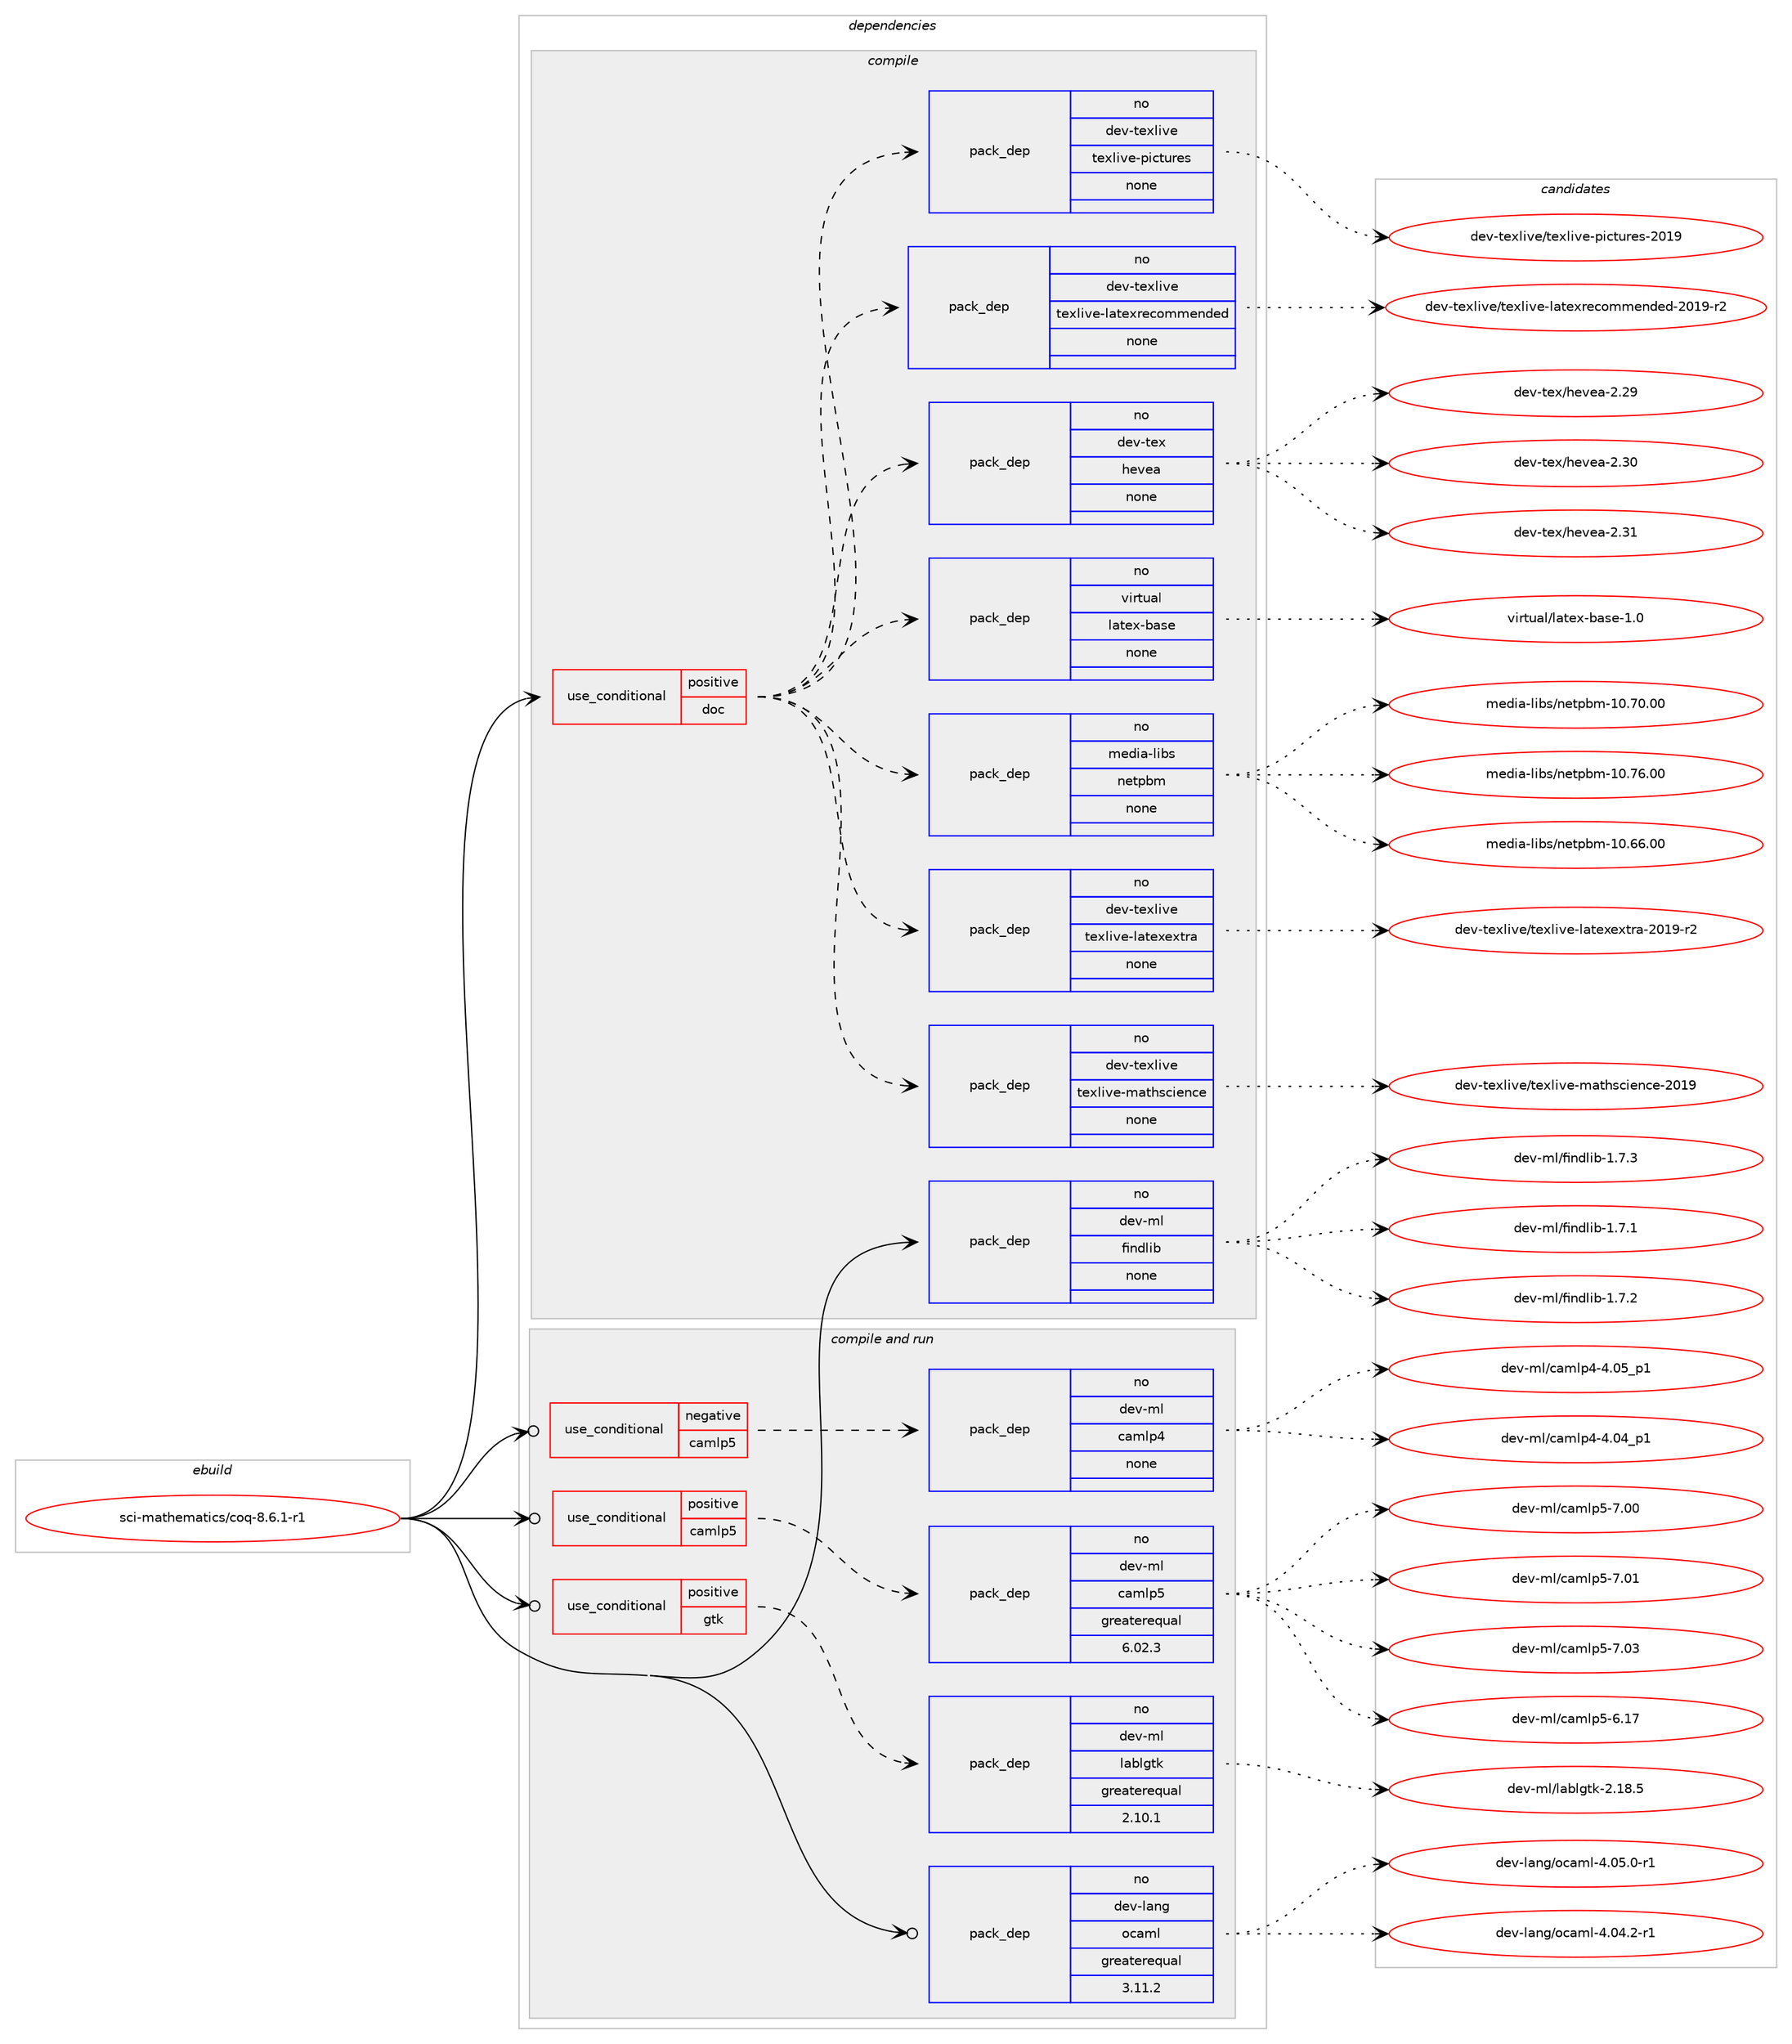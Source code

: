 digraph prolog {

# *************
# Graph options
# *************

newrank=true;
concentrate=true;
compound=true;
graph [rankdir=LR,fontname=Helvetica,fontsize=10,ranksep=1.5];#, ranksep=2.5, nodesep=0.2];
edge  [arrowhead=vee];
node  [fontname=Helvetica,fontsize=10];

# **********
# The ebuild
# **********

subgraph cluster_leftcol {
color=gray;
rank=same;
label=<<i>ebuild</i>>;
id [label="sci-mathematics/coq-8.6.1-r1", color=red, width=4, href="../sci-mathematics/coq-8.6.1-r1.svg"];
}

# ****************
# The dependencies
# ****************

subgraph cluster_midcol {
color=gray;
label=<<i>dependencies</i>>;
subgraph cluster_compile {
fillcolor="#eeeeee";
style=filled;
label=<<i>compile</i>>;
subgraph cond209012 {
dependency860958 [label=<<TABLE BORDER="0" CELLBORDER="1" CELLSPACING="0" CELLPADDING="4"><TR><TD ROWSPAN="3" CELLPADDING="10">use_conditional</TD></TR><TR><TD>positive</TD></TR><TR><TD>doc</TD></TR></TABLE>>, shape=none, color=red];
subgraph pack636734 {
dependency860959 [label=<<TABLE BORDER="0" CELLBORDER="1" CELLSPACING="0" CELLPADDING="4" WIDTH="220"><TR><TD ROWSPAN="6" CELLPADDING="30">pack_dep</TD></TR><TR><TD WIDTH="110">no</TD></TR><TR><TD>media-libs</TD></TR><TR><TD>netpbm</TD></TR><TR><TD>none</TD></TR><TR><TD></TD></TR></TABLE>>, shape=none, color=blue];
}
dependency860958:e -> dependency860959:w [weight=20,style="dashed",arrowhead="vee"];
subgraph pack636735 {
dependency860960 [label=<<TABLE BORDER="0" CELLBORDER="1" CELLSPACING="0" CELLPADDING="4" WIDTH="220"><TR><TD ROWSPAN="6" CELLPADDING="30">pack_dep</TD></TR><TR><TD WIDTH="110">no</TD></TR><TR><TD>virtual</TD></TR><TR><TD>latex-base</TD></TR><TR><TD>none</TD></TR><TR><TD></TD></TR></TABLE>>, shape=none, color=blue];
}
dependency860958:e -> dependency860960:w [weight=20,style="dashed",arrowhead="vee"];
subgraph pack636736 {
dependency860961 [label=<<TABLE BORDER="0" CELLBORDER="1" CELLSPACING="0" CELLPADDING="4" WIDTH="220"><TR><TD ROWSPAN="6" CELLPADDING="30">pack_dep</TD></TR><TR><TD WIDTH="110">no</TD></TR><TR><TD>dev-tex</TD></TR><TR><TD>hevea</TD></TR><TR><TD>none</TD></TR><TR><TD></TD></TR></TABLE>>, shape=none, color=blue];
}
dependency860958:e -> dependency860961:w [weight=20,style="dashed",arrowhead="vee"];
subgraph pack636737 {
dependency860962 [label=<<TABLE BORDER="0" CELLBORDER="1" CELLSPACING="0" CELLPADDING="4" WIDTH="220"><TR><TD ROWSPAN="6" CELLPADDING="30">pack_dep</TD></TR><TR><TD WIDTH="110">no</TD></TR><TR><TD>dev-texlive</TD></TR><TR><TD>texlive-latexrecommended</TD></TR><TR><TD>none</TD></TR><TR><TD></TD></TR></TABLE>>, shape=none, color=blue];
}
dependency860958:e -> dependency860962:w [weight=20,style="dashed",arrowhead="vee"];
subgraph pack636738 {
dependency860963 [label=<<TABLE BORDER="0" CELLBORDER="1" CELLSPACING="0" CELLPADDING="4" WIDTH="220"><TR><TD ROWSPAN="6" CELLPADDING="30">pack_dep</TD></TR><TR><TD WIDTH="110">no</TD></TR><TR><TD>dev-texlive</TD></TR><TR><TD>texlive-pictures</TD></TR><TR><TD>none</TD></TR><TR><TD></TD></TR></TABLE>>, shape=none, color=blue];
}
dependency860958:e -> dependency860963:w [weight=20,style="dashed",arrowhead="vee"];
subgraph pack636739 {
dependency860964 [label=<<TABLE BORDER="0" CELLBORDER="1" CELLSPACING="0" CELLPADDING="4" WIDTH="220"><TR><TD ROWSPAN="6" CELLPADDING="30">pack_dep</TD></TR><TR><TD WIDTH="110">no</TD></TR><TR><TD>dev-texlive</TD></TR><TR><TD>texlive-mathscience</TD></TR><TR><TD>none</TD></TR><TR><TD></TD></TR></TABLE>>, shape=none, color=blue];
}
dependency860958:e -> dependency860964:w [weight=20,style="dashed",arrowhead="vee"];
subgraph pack636740 {
dependency860965 [label=<<TABLE BORDER="0" CELLBORDER="1" CELLSPACING="0" CELLPADDING="4" WIDTH="220"><TR><TD ROWSPAN="6" CELLPADDING="30">pack_dep</TD></TR><TR><TD WIDTH="110">no</TD></TR><TR><TD>dev-texlive</TD></TR><TR><TD>texlive-latexextra</TD></TR><TR><TD>none</TD></TR><TR><TD></TD></TR></TABLE>>, shape=none, color=blue];
}
dependency860958:e -> dependency860965:w [weight=20,style="dashed",arrowhead="vee"];
}
id:e -> dependency860958:w [weight=20,style="solid",arrowhead="vee"];
subgraph pack636741 {
dependency860966 [label=<<TABLE BORDER="0" CELLBORDER="1" CELLSPACING="0" CELLPADDING="4" WIDTH="220"><TR><TD ROWSPAN="6" CELLPADDING="30">pack_dep</TD></TR><TR><TD WIDTH="110">no</TD></TR><TR><TD>dev-ml</TD></TR><TR><TD>findlib</TD></TR><TR><TD>none</TD></TR><TR><TD></TD></TR></TABLE>>, shape=none, color=blue];
}
id:e -> dependency860966:w [weight=20,style="solid",arrowhead="vee"];
}
subgraph cluster_compileandrun {
fillcolor="#eeeeee";
style=filled;
label=<<i>compile and run</i>>;
subgraph cond209013 {
dependency860967 [label=<<TABLE BORDER="0" CELLBORDER="1" CELLSPACING="0" CELLPADDING="4"><TR><TD ROWSPAN="3" CELLPADDING="10">use_conditional</TD></TR><TR><TD>negative</TD></TR><TR><TD>camlp5</TD></TR></TABLE>>, shape=none, color=red];
subgraph pack636742 {
dependency860968 [label=<<TABLE BORDER="0" CELLBORDER="1" CELLSPACING="0" CELLPADDING="4" WIDTH="220"><TR><TD ROWSPAN="6" CELLPADDING="30">pack_dep</TD></TR><TR><TD WIDTH="110">no</TD></TR><TR><TD>dev-ml</TD></TR><TR><TD>camlp4</TD></TR><TR><TD>none</TD></TR><TR><TD></TD></TR></TABLE>>, shape=none, color=blue];
}
dependency860967:e -> dependency860968:w [weight=20,style="dashed",arrowhead="vee"];
}
id:e -> dependency860967:w [weight=20,style="solid",arrowhead="odotvee"];
subgraph cond209014 {
dependency860969 [label=<<TABLE BORDER="0" CELLBORDER="1" CELLSPACING="0" CELLPADDING="4"><TR><TD ROWSPAN="3" CELLPADDING="10">use_conditional</TD></TR><TR><TD>positive</TD></TR><TR><TD>camlp5</TD></TR></TABLE>>, shape=none, color=red];
subgraph pack636743 {
dependency860970 [label=<<TABLE BORDER="0" CELLBORDER="1" CELLSPACING="0" CELLPADDING="4" WIDTH="220"><TR><TD ROWSPAN="6" CELLPADDING="30">pack_dep</TD></TR><TR><TD WIDTH="110">no</TD></TR><TR><TD>dev-ml</TD></TR><TR><TD>camlp5</TD></TR><TR><TD>greaterequal</TD></TR><TR><TD>6.02.3</TD></TR></TABLE>>, shape=none, color=blue];
}
dependency860969:e -> dependency860970:w [weight=20,style="dashed",arrowhead="vee"];
}
id:e -> dependency860969:w [weight=20,style="solid",arrowhead="odotvee"];
subgraph cond209015 {
dependency860971 [label=<<TABLE BORDER="0" CELLBORDER="1" CELLSPACING="0" CELLPADDING="4"><TR><TD ROWSPAN="3" CELLPADDING="10">use_conditional</TD></TR><TR><TD>positive</TD></TR><TR><TD>gtk</TD></TR></TABLE>>, shape=none, color=red];
subgraph pack636744 {
dependency860972 [label=<<TABLE BORDER="0" CELLBORDER="1" CELLSPACING="0" CELLPADDING="4" WIDTH="220"><TR><TD ROWSPAN="6" CELLPADDING="30">pack_dep</TD></TR><TR><TD WIDTH="110">no</TD></TR><TR><TD>dev-ml</TD></TR><TR><TD>lablgtk</TD></TR><TR><TD>greaterequal</TD></TR><TR><TD>2.10.1</TD></TR></TABLE>>, shape=none, color=blue];
}
dependency860971:e -> dependency860972:w [weight=20,style="dashed",arrowhead="vee"];
}
id:e -> dependency860971:w [weight=20,style="solid",arrowhead="odotvee"];
subgraph pack636745 {
dependency860973 [label=<<TABLE BORDER="0" CELLBORDER="1" CELLSPACING="0" CELLPADDING="4" WIDTH="220"><TR><TD ROWSPAN="6" CELLPADDING="30">pack_dep</TD></TR><TR><TD WIDTH="110">no</TD></TR><TR><TD>dev-lang</TD></TR><TR><TD>ocaml</TD></TR><TR><TD>greaterequal</TD></TR><TR><TD>3.11.2</TD></TR></TABLE>>, shape=none, color=blue];
}
id:e -> dependency860973:w [weight=20,style="solid",arrowhead="odotvee"];
}
subgraph cluster_run {
fillcolor="#eeeeee";
style=filled;
label=<<i>run</i>>;
}
}

# **************
# The candidates
# **************

subgraph cluster_choices {
rank=same;
color=gray;
label=<<i>candidates</i>>;

subgraph choice636734 {
color=black;
nodesep=1;
choice1091011001059745108105981154711010111611298109454948465454464848 [label="media-libs/netpbm-10.66.00", color=red, width=4,href="../media-libs/netpbm-10.66.00.svg"];
choice1091011001059745108105981154711010111611298109454948465548464848 [label="media-libs/netpbm-10.70.00", color=red, width=4,href="../media-libs/netpbm-10.70.00.svg"];
choice1091011001059745108105981154711010111611298109454948465554464848 [label="media-libs/netpbm-10.76.00", color=red, width=4,href="../media-libs/netpbm-10.76.00.svg"];
dependency860959:e -> choice1091011001059745108105981154711010111611298109454948465454464848:w [style=dotted,weight="100"];
dependency860959:e -> choice1091011001059745108105981154711010111611298109454948465548464848:w [style=dotted,weight="100"];
dependency860959:e -> choice1091011001059745108105981154711010111611298109454948465554464848:w [style=dotted,weight="100"];
}
subgraph choice636735 {
color=black;
nodesep=1;
choice11810511411611797108471089711610112045989711510145494648 [label="virtual/latex-base-1.0", color=red, width=4,href="../virtual/latex-base-1.0.svg"];
dependency860960:e -> choice11810511411611797108471089711610112045989711510145494648:w [style=dotted,weight="100"];
}
subgraph choice636736 {
color=black;
nodesep=1;
choice1001011184511610112047104101118101974550465057 [label="dev-tex/hevea-2.29", color=red, width=4,href="../dev-tex/hevea-2.29.svg"];
choice1001011184511610112047104101118101974550465148 [label="dev-tex/hevea-2.30", color=red, width=4,href="../dev-tex/hevea-2.30.svg"];
choice1001011184511610112047104101118101974550465149 [label="dev-tex/hevea-2.31", color=red, width=4,href="../dev-tex/hevea-2.31.svg"];
dependency860961:e -> choice1001011184511610112047104101118101974550465057:w [style=dotted,weight="100"];
dependency860961:e -> choice1001011184511610112047104101118101974550465148:w [style=dotted,weight="100"];
dependency860961:e -> choice1001011184511610112047104101118101974550465149:w [style=dotted,weight="100"];
}
subgraph choice636737 {
color=black;
nodesep=1;
choice100101118451161011201081051181014711610112010810511810145108971161011201141019911110910910111010010110045504849574511450 [label="dev-texlive/texlive-latexrecommended-2019-r2", color=red, width=4,href="../dev-texlive/texlive-latexrecommended-2019-r2.svg"];
dependency860962:e -> choice100101118451161011201081051181014711610112010810511810145108971161011201141019911110910910111010010110045504849574511450:w [style=dotted,weight="100"];
}
subgraph choice636738 {
color=black;
nodesep=1;
choice100101118451161011201081051181014711610112010810511810145112105991161171141011154550484957 [label="dev-texlive/texlive-pictures-2019", color=red, width=4,href="../dev-texlive/texlive-pictures-2019.svg"];
dependency860963:e -> choice100101118451161011201081051181014711610112010810511810145112105991161171141011154550484957:w [style=dotted,weight="100"];
}
subgraph choice636739 {
color=black;
nodesep=1;
choice1001011184511610112010810511810147116101120108105118101451099711610411599105101110991014550484957 [label="dev-texlive/texlive-mathscience-2019", color=red, width=4,href="../dev-texlive/texlive-mathscience-2019.svg"];
dependency860964:e -> choice1001011184511610112010810511810147116101120108105118101451099711610411599105101110991014550484957:w [style=dotted,weight="100"];
}
subgraph choice636740 {
color=black;
nodesep=1;
choice100101118451161011201081051181014711610112010810511810145108971161011201011201161149745504849574511450 [label="dev-texlive/texlive-latexextra-2019-r2", color=red, width=4,href="../dev-texlive/texlive-latexextra-2019-r2.svg"];
dependency860965:e -> choice100101118451161011201081051181014711610112010810511810145108971161011201011201161149745504849574511450:w [style=dotted,weight="100"];
}
subgraph choice636741 {
color=black;
nodesep=1;
choice100101118451091084710210511010010810598454946554649 [label="dev-ml/findlib-1.7.1", color=red, width=4,href="../dev-ml/findlib-1.7.1.svg"];
choice100101118451091084710210511010010810598454946554650 [label="dev-ml/findlib-1.7.2", color=red, width=4,href="../dev-ml/findlib-1.7.2.svg"];
choice100101118451091084710210511010010810598454946554651 [label="dev-ml/findlib-1.7.3", color=red, width=4,href="../dev-ml/findlib-1.7.3.svg"];
dependency860966:e -> choice100101118451091084710210511010010810598454946554649:w [style=dotted,weight="100"];
dependency860966:e -> choice100101118451091084710210511010010810598454946554650:w [style=dotted,weight="100"];
dependency860966:e -> choice100101118451091084710210511010010810598454946554651:w [style=dotted,weight="100"];
}
subgraph choice636742 {
color=black;
nodesep=1;
choice100101118451091084799971091081125245524648529511249 [label="dev-ml/camlp4-4.04_p1", color=red, width=4,href="../dev-ml/camlp4-4.04_p1.svg"];
choice100101118451091084799971091081125245524648539511249 [label="dev-ml/camlp4-4.05_p1", color=red, width=4,href="../dev-ml/camlp4-4.05_p1.svg"];
dependency860968:e -> choice100101118451091084799971091081125245524648529511249:w [style=dotted,weight="100"];
dependency860968:e -> choice100101118451091084799971091081125245524648539511249:w [style=dotted,weight="100"];
}
subgraph choice636743 {
color=black;
nodesep=1;
choice10010111845109108479997109108112534554464955 [label="dev-ml/camlp5-6.17", color=red, width=4,href="../dev-ml/camlp5-6.17.svg"];
choice10010111845109108479997109108112534555464848 [label="dev-ml/camlp5-7.00", color=red, width=4,href="../dev-ml/camlp5-7.00.svg"];
choice10010111845109108479997109108112534555464849 [label="dev-ml/camlp5-7.01", color=red, width=4,href="../dev-ml/camlp5-7.01.svg"];
choice10010111845109108479997109108112534555464851 [label="dev-ml/camlp5-7.03", color=red, width=4,href="../dev-ml/camlp5-7.03.svg"];
dependency860970:e -> choice10010111845109108479997109108112534554464955:w [style=dotted,weight="100"];
dependency860970:e -> choice10010111845109108479997109108112534555464848:w [style=dotted,weight="100"];
dependency860970:e -> choice10010111845109108479997109108112534555464849:w [style=dotted,weight="100"];
dependency860970:e -> choice10010111845109108479997109108112534555464851:w [style=dotted,weight="100"];
}
subgraph choice636744 {
color=black;
nodesep=1;
choice1001011184510910847108979810810311610745504649564653 [label="dev-ml/lablgtk-2.18.5", color=red, width=4,href="../dev-ml/lablgtk-2.18.5.svg"];
dependency860972:e -> choice1001011184510910847108979810810311610745504649564653:w [style=dotted,weight="100"];
}
subgraph choice636745 {
color=black;
nodesep=1;
choice1001011184510897110103471119997109108455246485246504511449 [label="dev-lang/ocaml-4.04.2-r1", color=red, width=4,href="../dev-lang/ocaml-4.04.2-r1.svg"];
choice1001011184510897110103471119997109108455246485346484511449 [label="dev-lang/ocaml-4.05.0-r1", color=red, width=4,href="../dev-lang/ocaml-4.05.0-r1.svg"];
dependency860973:e -> choice1001011184510897110103471119997109108455246485246504511449:w [style=dotted,weight="100"];
dependency860973:e -> choice1001011184510897110103471119997109108455246485346484511449:w [style=dotted,weight="100"];
}
}

}
